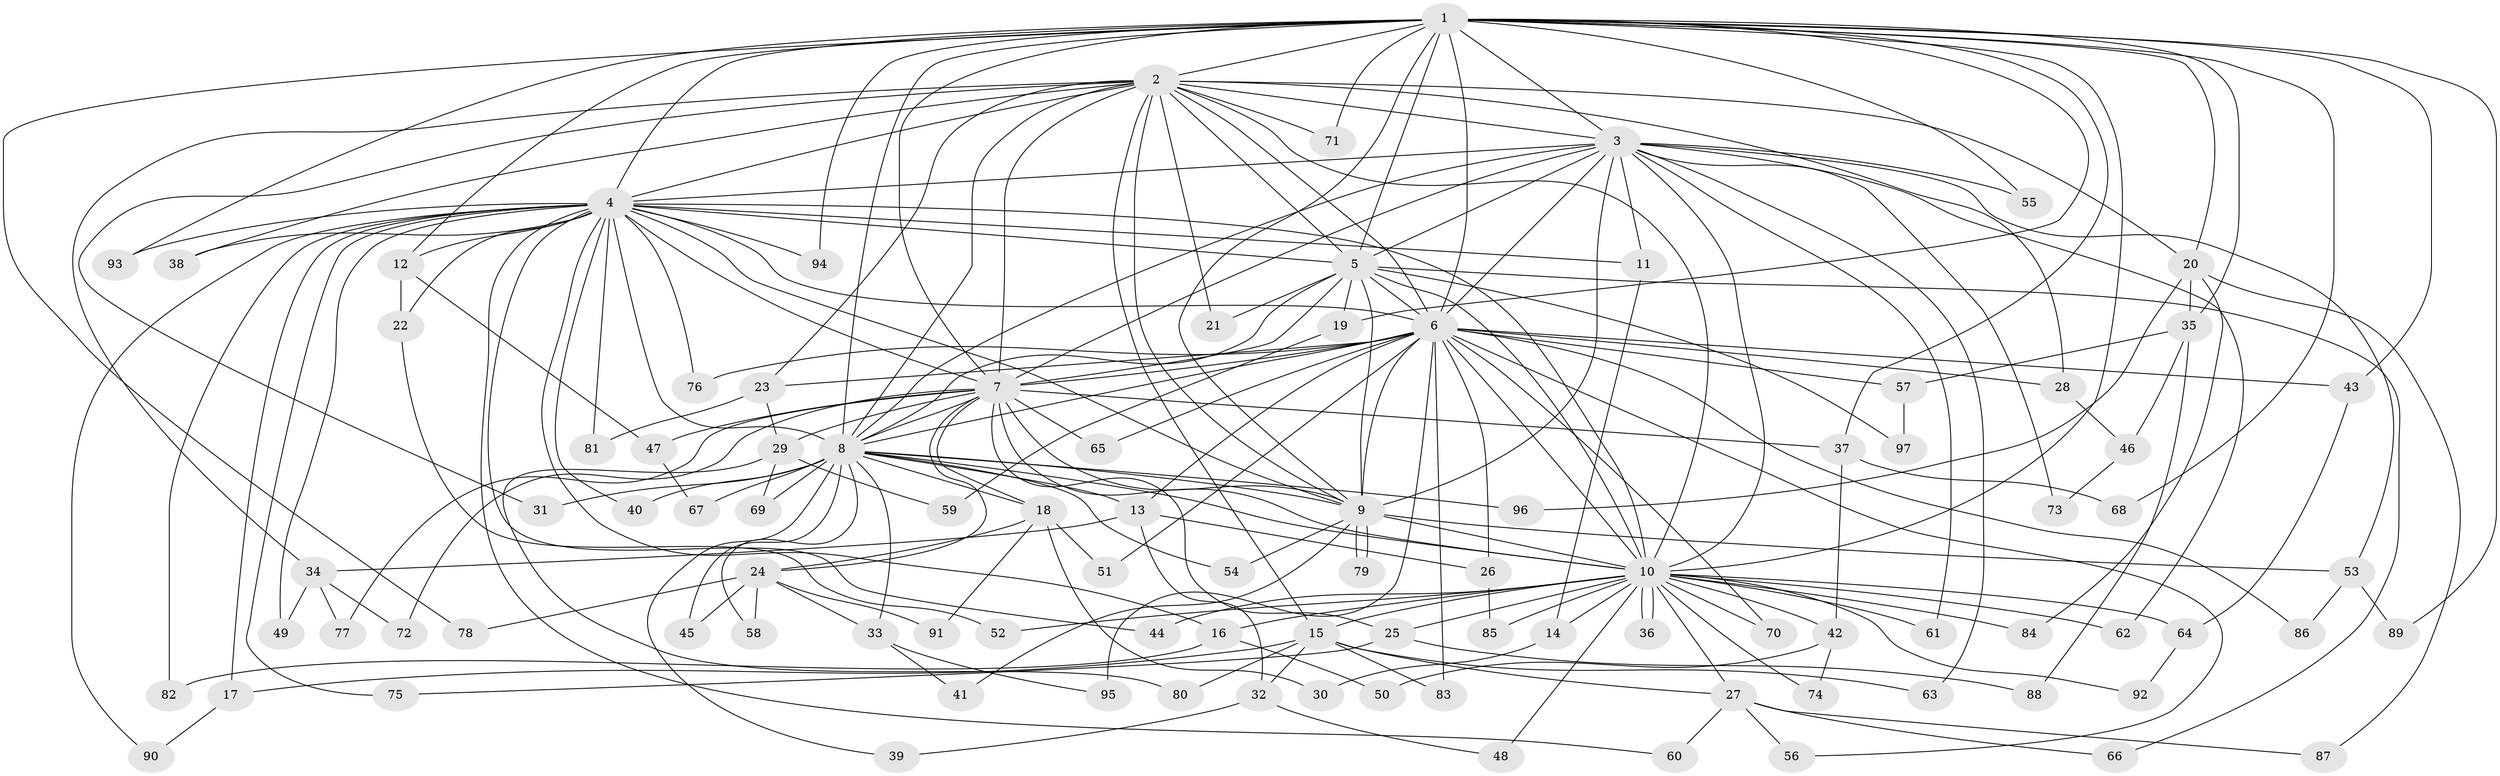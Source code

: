 // coarse degree distribution, {24: 0.012987012987012988, 31: 0.025974025974025976, 22: 0.012987012987012988, 9: 0.025974025974025976, 14: 0.012987012987012988, 11: 0.012987012987012988, 3: 0.14285714285714285, 4: 0.09090909090909091, 7: 0.025974025974025976, 6: 0.03896103896103896, 2: 0.5454545454545454, 5: 0.012987012987012988, 1: 0.03896103896103896}
// Generated by graph-tools (version 1.1) at 2025/41/03/06/25 10:41:31]
// undirected, 97 vertices, 219 edges
graph export_dot {
graph [start="1"]
  node [color=gray90,style=filled];
  1;
  2;
  3;
  4;
  5;
  6;
  7;
  8;
  9;
  10;
  11;
  12;
  13;
  14;
  15;
  16;
  17;
  18;
  19;
  20;
  21;
  22;
  23;
  24;
  25;
  26;
  27;
  28;
  29;
  30;
  31;
  32;
  33;
  34;
  35;
  36;
  37;
  38;
  39;
  40;
  41;
  42;
  43;
  44;
  45;
  46;
  47;
  48;
  49;
  50;
  51;
  52;
  53;
  54;
  55;
  56;
  57;
  58;
  59;
  60;
  61;
  62;
  63;
  64;
  65;
  66;
  67;
  68;
  69;
  70;
  71;
  72;
  73;
  74;
  75;
  76;
  77;
  78;
  79;
  80;
  81;
  82;
  83;
  84;
  85;
  86;
  87;
  88;
  89;
  90;
  91;
  92;
  93;
  94;
  95;
  96;
  97;
  1 -- 2;
  1 -- 3;
  1 -- 4;
  1 -- 5;
  1 -- 6;
  1 -- 7;
  1 -- 8;
  1 -- 9;
  1 -- 10;
  1 -- 12;
  1 -- 19;
  1 -- 20;
  1 -- 35;
  1 -- 37;
  1 -- 43;
  1 -- 55;
  1 -- 68;
  1 -- 71;
  1 -- 78;
  1 -- 89;
  1 -- 93;
  1 -- 94;
  2 -- 3;
  2 -- 4;
  2 -- 5;
  2 -- 6;
  2 -- 7;
  2 -- 8;
  2 -- 9;
  2 -- 10;
  2 -- 15;
  2 -- 20;
  2 -- 21;
  2 -- 23;
  2 -- 28;
  2 -- 31;
  2 -- 34;
  2 -- 38;
  2 -- 71;
  3 -- 4;
  3 -- 5;
  3 -- 6;
  3 -- 7;
  3 -- 8;
  3 -- 9;
  3 -- 10;
  3 -- 11;
  3 -- 53;
  3 -- 55;
  3 -- 61;
  3 -- 62;
  3 -- 63;
  3 -- 73;
  4 -- 5;
  4 -- 6;
  4 -- 7;
  4 -- 8;
  4 -- 9;
  4 -- 10;
  4 -- 11;
  4 -- 12;
  4 -- 16;
  4 -- 17;
  4 -- 22;
  4 -- 38;
  4 -- 40;
  4 -- 44;
  4 -- 49;
  4 -- 60;
  4 -- 75;
  4 -- 76;
  4 -- 81;
  4 -- 82;
  4 -- 90;
  4 -- 93;
  4 -- 94;
  5 -- 6;
  5 -- 7;
  5 -- 8;
  5 -- 9;
  5 -- 10;
  5 -- 19;
  5 -- 21;
  5 -- 66;
  5 -- 97;
  6 -- 7;
  6 -- 8;
  6 -- 9;
  6 -- 10;
  6 -- 13;
  6 -- 23;
  6 -- 26;
  6 -- 28;
  6 -- 43;
  6 -- 51;
  6 -- 56;
  6 -- 57;
  6 -- 65;
  6 -- 70;
  6 -- 76;
  6 -- 83;
  6 -- 86;
  6 -- 95;
  7 -- 8;
  7 -- 9;
  7 -- 10;
  7 -- 18;
  7 -- 24;
  7 -- 25;
  7 -- 29;
  7 -- 37;
  7 -- 47;
  7 -- 65;
  7 -- 72;
  7 -- 77;
  8 -- 9;
  8 -- 10;
  8 -- 13;
  8 -- 18;
  8 -- 31;
  8 -- 33;
  8 -- 39;
  8 -- 40;
  8 -- 45;
  8 -- 54;
  8 -- 58;
  8 -- 67;
  8 -- 69;
  8 -- 96;
  9 -- 10;
  9 -- 41;
  9 -- 53;
  9 -- 54;
  9 -- 79;
  9 -- 79;
  10 -- 14;
  10 -- 15;
  10 -- 16;
  10 -- 25;
  10 -- 27;
  10 -- 36;
  10 -- 36;
  10 -- 42;
  10 -- 44;
  10 -- 48;
  10 -- 52;
  10 -- 61;
  10 -- 62;
  10 -- 64;
  10 -- 70;
  10 -- 74;
  10 -- 84;
  10 -- 85;
  10 -- 92;
  11 -- 14;
  12 -- 22;
  12 -- 47;
  13 -- 26;
  13 -- 32;
  13 -- 34;
  14 -- 30;
  15 -- 17;
  15 -- 27;
  15 -- 32;
  15 -- 63;
  15 -- 80;
  15 -- 83;
  16 -- 50;
  16 -- 82;
  17 -- 90;
  18 -- 24;
  18 -- 30;
  18 -- 51;
  18 -- 91;
  19 -- 59;
  20 -- 35;
  20 -- 84;
  20 -- 87;
  20 -- 96;
  22 -- 52;
  23 -- 29;
  23 -- 81;
  24 -- 33;
  24 -- 45;
  24 -- 58;
  24 -- 78;
  24 -- 91;
  25 -- 75;
  25 -- 88;
  26 -- 85;
  27 -- 56;
  27 -- 60;
  27 -- 66;
  27 -- 87;
  28 -- 46;
  29 -- 59;
  29 -- 69;
  29 -- 80;
  32 -- 39;
  32 -- 48;
  33 -- 41;
  33 -- 95;
  34 -- 49;
  34 -- 72;
  34 -- 77;
  35 -- 46;
  35 -- 57;
  35 -- 88;
  37 -- 42;
  37 -- 68;
  42 -- 50;
  42 -- 74;
  43 -- 64;
  46 -- 73;
  47 -- 67;
  53 -- 86;
  53 -- 89;
  57 -- 97;
  64 -- 92;
}
